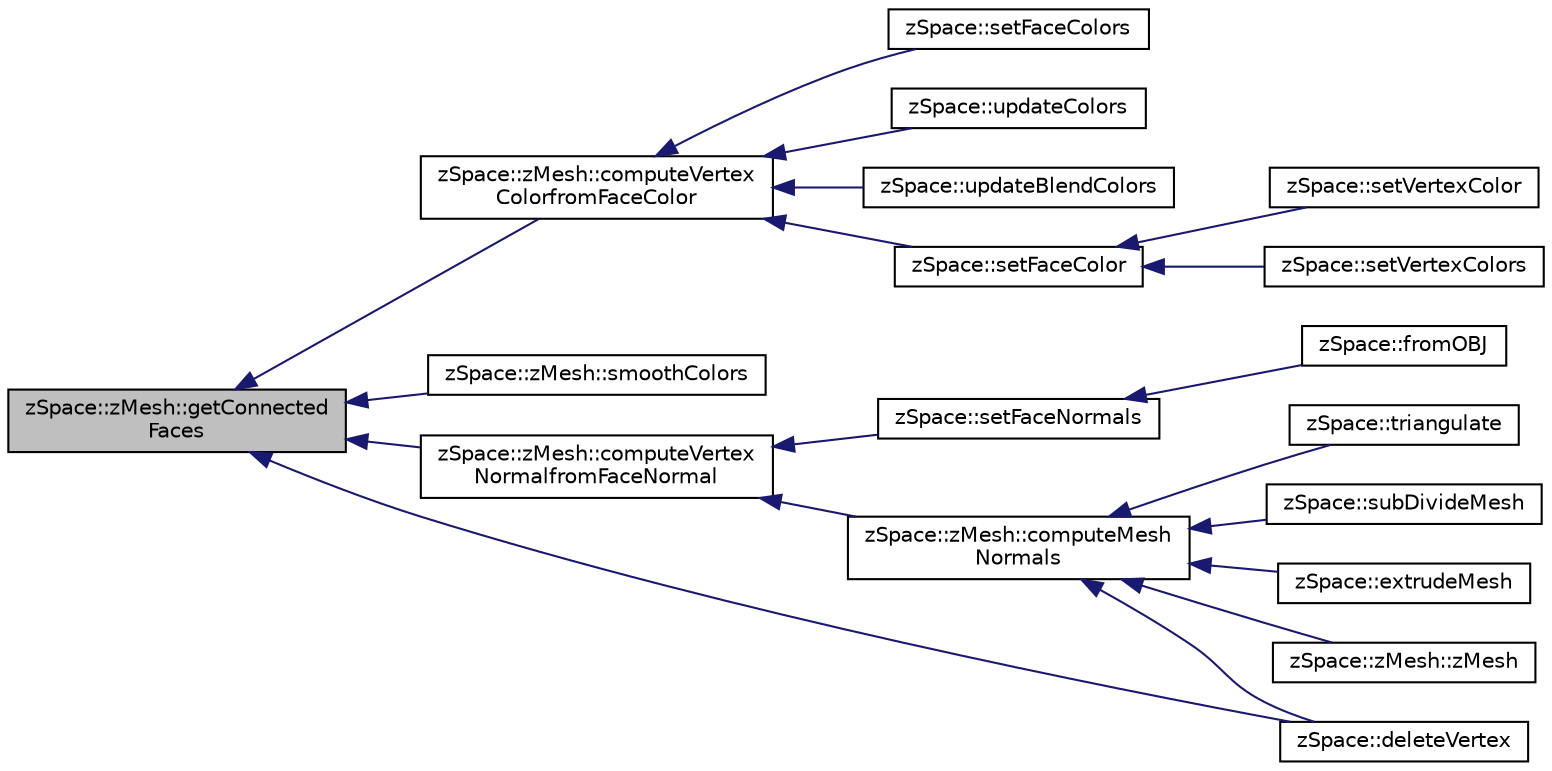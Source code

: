digraph "zSpace::zMesh::getConnectedFaces"
{
  edge [fontname="Helvetica",fontsize="10",labelfontname="Helvetica",labelfontsize="10"];
  node [fontname="Helvetica",fontsize="10",shape=record];
  rankdir="LR";
  Node158 [label="zSpace::zMesh::getConnected\lFaces",height=0.2,width=0.4,color="black", fillcolor="grey75", style="filled", fontcolor="black"];
  Node158 -> Node159 [dir="back",color="midnightblue",fontsize="10",style="solid",fontname="Helvetica"];
  Node159 [label="zSpace::zMesh::computeVertex\lColorfromFaceColor",height=0.2,width=0.4,color="black", fillcolor="white", style="filled",URL="$classz_space_1_1z_mesh.html#ae519ccec31ffee9fa16596724e04130c",tooltip="This method computes the vertex colors based on the face colors. "];
  Node159 -> Node160 [dir="back",color="midnightblue",fontsize="10",style="solid",fontname="Helvetica"];
  Node160 [label="zSpace::setFaceColor",height=0.2,width=0.4,color="black", fillcolor="white", style="filled",URL="$group__z_mesh_utilities.html#ga3dc508ddd0979a3c05704b3a5f8c724e",tooltip="This method sets face color of all the faces to the input color. "];
  Node160 -> Node161 [dir="back",color="midnightblue",fontsize="10",style="solid",fontname="Helvetica"];
  Node161 [label="zSpace::setVertexColor",height=0.2,width=0.4,color="black", fillcolor="white", style="filled",URL="$group__z_mesh_utilities.html#ga350a2d9332ce16b822a5169320a789a9"];
  Node160 -> Node162 [dir="back",color="midnightblue",fontsize="10",style="solid",fontname="Helvetica"];
  Node162 [label="zSpace::setVertexColors",height=0.2,width=0.4,color="black", fillcolor="white", style="filled",URL="$group__z_mesh_utilities.html#ga7eea2e4cbed233677f01622bbb290ba7",tooltip="This method sets vertex color of all the vertices with the input color contatiner. "];
  Node159 -> Node163 [dir="back",color="midnightblue",fontsize="10",style="solid",fontname="Helvetica"];
  Node163 [label="zSpace::setFaceColors",height=0.2,width=0.4,color="black", fillcolor="white", style="filled",URL="$group__z_mesh_utilities.html#ga46a15e7c994f4fb6a25f8e7cd111e536",tooltip="This method sets face color of all the faces to the input color contatiner. "];
  Node159 -> Node164 [dir="back",color="midnightblue",fontsize="10",style="solid",fontname="Helvetica"];
  Node164 [label="zSpace::updateColors",height=0.2,width=0.4,color="black", fillcolor="white", style="filled",URL="$group__z_scalar_field2_d_utilities.html#gac0a6e93e7bb823acd7f95334f7b24027",tooltip="This method updates the color values of the field mesh based on the scalarfield. Gradient - Black to ..."];
  Node159 -> Node165 [dir="back",color="midnightblue",fontsize="10",style="solid",fontname="Helvetica"];
  Node165 [label="zSpace::updateBlendColors",height=0.2,width=0.4,color="black", fillcolor="white", style="filled",URL="$group__z_scalar_field2_d_utilities.html#ga7bc531e7f4cc38cb70a89ced4946fce9",tooltip="This method updates the color values of the field mesh based on the scalarField. "];
  Node158 -> Node166 [dir="back",color="midnightblue",fontsize="10",style="solid",fontname="Helvetica"];
  Node166 [label="zSpace::zMesh::smoothColors",height=0.2,width=0.4,color="black", fillcolor="white", style="filled",URL="$classz_space_1_1z_mesh.html#a63e68abd857c24a63ad06d426b112d11",tooltip="This method smoothens the color attributes. "];
  Node158 -> Node167 [dir="back",color="midnightblue",fontsize="10",style="solid",fontname="Helvetica"];
  Node167 [label="zSpace::zMesh::computeVertex\lNormalfromFaceNormal",height=0.2,width=0.4,color="black", fillcolor="white", style="filled",URL="$classz_space_1_1z_mesh.html#ac27b3838590a838a11243e4fd6ad0b6d",tooltip="This method computes the vertex normals based on the face normals. "];
  Node167 -> Node168 [dir="back",color="midnightblue",fontsize="10",style="solid",fontname="Helvetica"];
  Node168 [label="zSpace::zMesh::computeMesh\lNormals",height=0.2,width=0.4,color="black", fillcolor="white", style="filled",URL="$classz_space_1_1z_mesh.html#a42be75e01f9b3704fcc85fd745952b22",tooltip="This method computes the normals assoicated with vertices and polygon faces . "];
  Node168 -> Node169 [dir="back",color="midnightblue",fontsize="10",style="solid",fontname="Helvetica"];
  Node169 [label="zSpace::zMesh::zMesh",height=0.2,width=0.4,color="black", fillcolor="white", style="filled",URL="$classz_space_1_1z_mesh.html#a127de8a508706826cc4a537ad7a1cc9c",tooltip="Overloaded constructor. "];
  Node168 -> Node170 [dir="back",color="midnightblue",fontsize="10",style="solid",fontname="Helvetica"];
  Node170 [label="zSpace::deleteVertex",height=0.2,width=0.4,color="black", fillcolor="white", style="filled",URL="$group__z_mesh_modifiers.html#ga5890a69c67d5749099678ef906c7278c",tooltip="This method deletes the zMesh vertices given in the input vertex list. "];
  Node168 -> Node171 [dir="back",color="midnightblue",fontsize="10",style="solid",fontname="Helvetica"];
  Node171 [label="zSpace::triangulate",height=0.2,width=0.4,color="black", fillcolor="white", style="filled",URL="$group__z_mesh_modifiers.html#ga75ee8f140a3311506a932b866523a1de",tooltip="This method triangulates the input mesh. "];
  Node168 -> Node172 [dir="back",color="midnightblue",fontsize="10",style="solid",fontname="Helvetica"];
  Node172 [label="zSpace::subDivideMesh",height=0.2,width=0.4,color="black", fillcolor="white", style="filled",URL="$group__z_mesh_modifiers.html#gaaa9902fbf3ac2600afbf54335c286760",tooltip="This method subdivides all the faces and edges of the mesh. "];
  Node168 -> Node173 [dir="back",color="midnightblue",fontsize="10",style="solid",fontname="Helvetica"];
  Node173 [label="zSpace::extrudeMesh",height=0.2,width=0.4,color="black", fillcolor="white", style="filled",URL="$group__z_mesh_utilities.html#ga6f2ce938aa8bb72d5b4649115d76d9c8",tooltip="This method returns an extruded mesh from the input mesh. "];
  Node167 -> Node174 [dir="back",color="midnightblue",fontsize="10",style="solid",fontname="Helvetica"];
  Node174 [label="zSpace::setFaceNormals",height=0.2,width=0.4,color="black", fillcolor="white", style="filled",URL="$group__z_mesh_utilities.html#ga70201847356b120e967968c37670801f",tooltip="This method sets face normals of all the faces to the input normal. "];
  Node174 -> Node175 [dir="back",color="midnightblue",fontsize="10",style="solid",fontname="Helvetica"];
  Node175 [label="zSpace::fromOBJ",height=0.2,width=0.4,color="black", fillcolor="white", style="filled",URL="$group__z_i_o___mesh.html#gad60778d5e70ebdcc0bd24babf3afa810",tooltip="This method imports zMesh from an OBJ file. "];
  Node158 -> Node170 [dir="back",color="midnightblue",fontsize="10",style="solid",fontname="Helvetica"];
}
